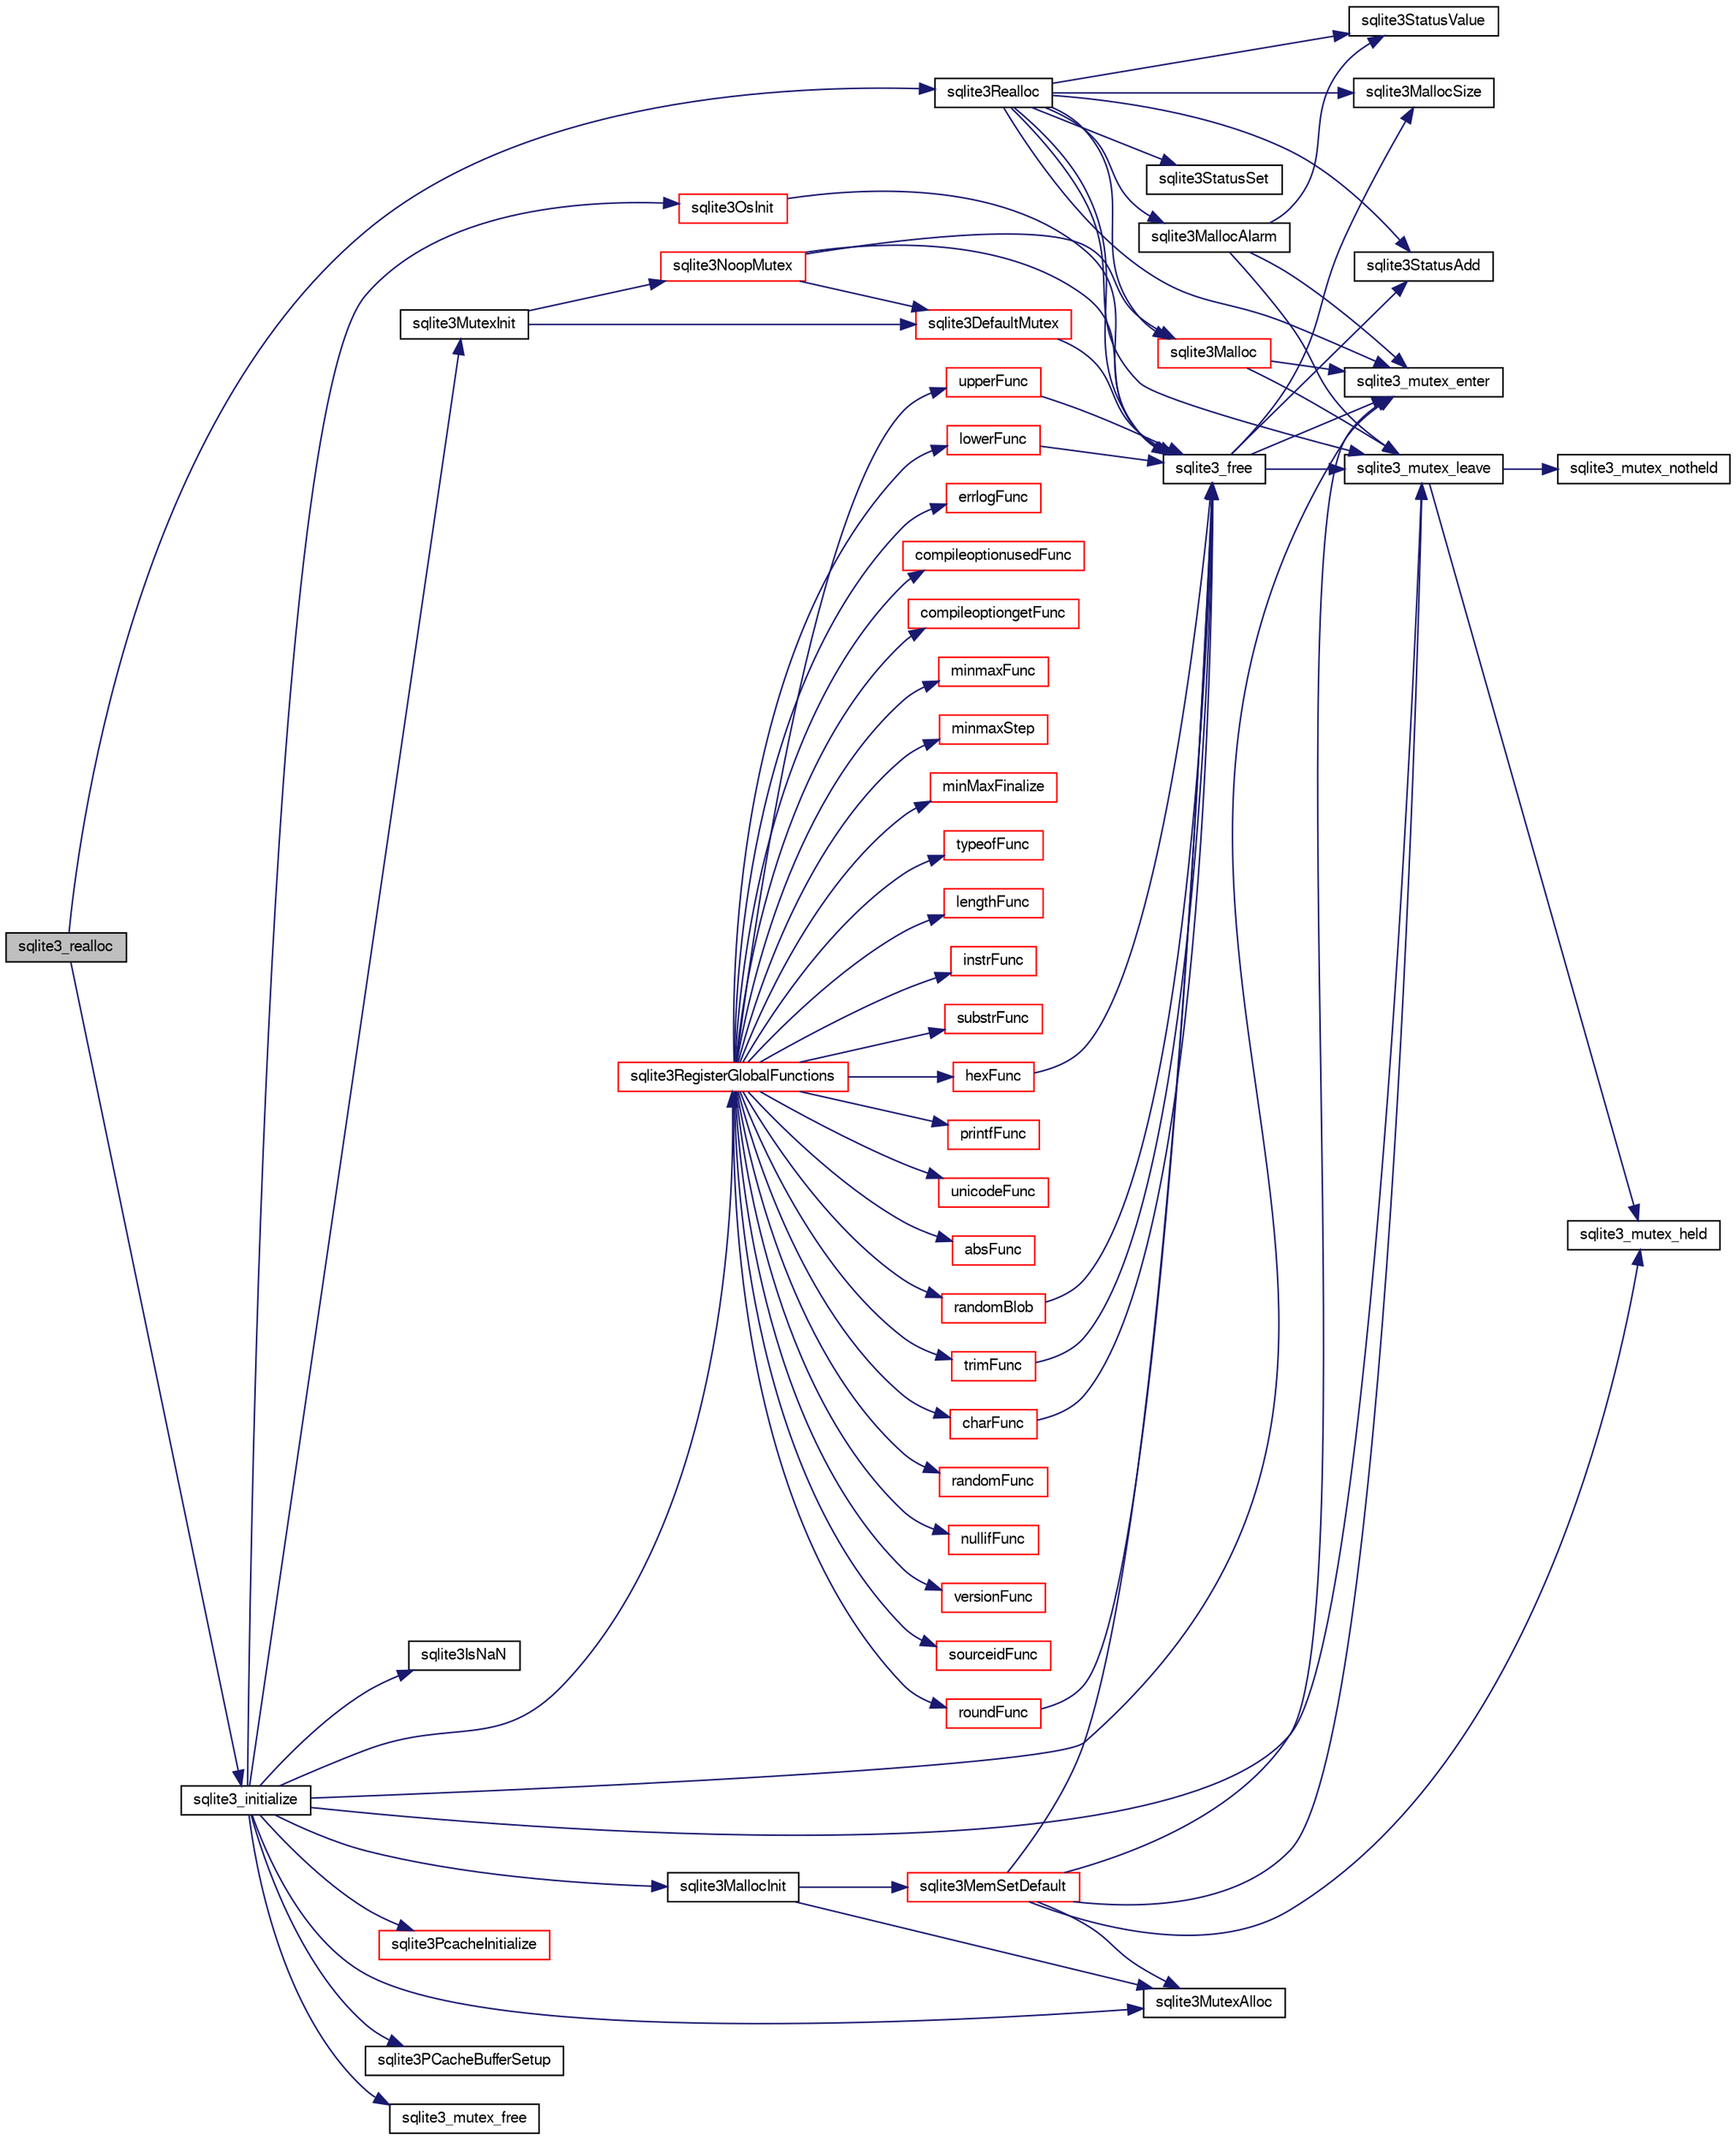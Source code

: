 digraph "sqlite3_realloc"
{
  edge [fontname="FreeSans",fontsize="10",labelfontname="FreeSans",labelfontsize="10"];
  node [fontname="FreeSans",fontsize="10",shape=record];
  rankdir="LR";
  Node362280 [label="sqlite3_realloc",height=0.2,width=0.4,color="black", fillcolor="grey75", style="filled", fontcolor="black"];
  Node362280 -> Node362281 [color="midnightblue",fontsize="10",style="solid",fontname="FreeSans"];
  Node362281 [label="sqlite3_initialize",height=0.2,width=0.4,color="black", fillcolor="white", style="filled",URL="$sqlite3_8c.html#ab0c0ee2d5d4cf8b28e9572296a8861df"];
  Node362281 -> Node362282 [color="midnightblue",fontsize="10",style="solid",fontname="FreeSans"];
  Node362282 [label="sqlite3MutexInit",height=0.2,width=0.4,color="black", fillcolor="white", style="filled",URL="$sqlite3_8c.html#a7906afcdd1cdb3d0007eb932398a1158"];
  Node362282 -> Node362283 [color="midnightblue",fontsize="10",style="solid",fontname="FreeSans"];
  Node362283 [label="sqlite3DefaultMutex",height=0.2,width=0.4,color="red", fillcolor="white", style="filled",URL="$sqlite3_8c.html#ac895a71e325f9b2f9b862f737c17aca8"];
  Node362283 -> Node362300 [color="midnightblue",fontsize="10",style="solid",fontname="FreeSans"];
  Node362300 [label="sqlite3_free",height=0.2,width=0.4,color="black", fillcolor="white", style="filled",URL="$sqlite3_8c.html#a6552349e36a8a691af5487999ab09519"];
  Node362300 -> Node362289 [color="midnightblue",fontsize="10",style="solid",fontname="FreeSans"];
  Node362289 [label="sqlite3_mutex_enter",height=0.2,width=0.4,color="black", fillcolor="white", style="filled",URL="$sqlite3_8c.html#a1c12cde690bd89f104de5cbad12a6bf5"];
  Node362300 -> Node362298 [color="midnightblue",fontsize="10",style="solid",fontname="FreeSans"];
  Node362298 [label="sqlite3StatusAdd",height=0.2,width=0.4,color="black", fillcolor="white", style="filled",URL="$sqlite3_8c.html#afa029f93586aeab4cc85360905dae9cd"];
  Node362300 -> Node362297 [color="midnightblue",fontsize="10",style="solid",fontname="FreeSans"];
  Node362297 [label="sqlite3MallocSize",height=0.2,width=0.4,color="black", fillcolor="white", style="filled",URL="$sqlite3_8c.html#acf5d2a5f35270bafb050bd2def576955"];
  Node362300 -> Node362295 [color="midnightblue",fontsize="10",style="solid",fontname="FreeSans"];
  Node362295 [label="sqlite3_mutex_leave",height=0.2,width=0.4,color="black", fillcolor="white", style="filled",URL="$sqlite3_8c.html#a5838d235601dbd3c1fa993555c6bcc93"];
  Node362295 -> Node362291 [color="midnightblue",fontsize="10",style="solid",fontname="FreeSans"];
  Node362291 [label="sqlite3_mutex_held",height=0.2,width=0.4,color="black", fillcolor="white", style="filled",URL="$sqlite3_8c.html#acf77da68932b6bc163c5e68547ecc3e7"];
  Node362295 -> Node362296 [color="midnightblue",fontsize="10",style="solid",fontname="FreeSans"];
  Node362296 [label="sqlite3_mutex_notheld",height=0.2,width=0.4,color="black", fillcolor="white", style="filled",URL="$sqlite3_8c.html#a83967c837c1c000d3b5adcfaa688f5dc"];
  Node362282 -> Node362304 [color="midnightblue",fontsize="10",style="solid",fontname="FreeSans"];
  Node362304 [label="sqlite3NoopMutex",height=0.2,width=0.4,color="red", fillcolor="white", style="filled",URL="$sqlite3_8c.html#a09742cde9ef371d94f8201d2cdb543e4"];
  Node362304 -> Node362288 [color="midnightblue",fontsize="10",style="solid",fontname="FreeSans"];
  Node362288 [label="sqlite3Malloc",height=0.2,width=0.4,color="red", fillcolor="white", style="filled",URL="$sqlite3_8c.html#a361a2eaa846b1885f123abe46f5d8b2b"];
  Node362288 -> Node362289 [color="midnightblue",fontsize="10",style="solid",fontname="FreeSans"];
  Node362288 -> Node362295 [color="midnightblue",fontsize="10",style="solid",fontname="FreeSans"];
  Node362304 -> Node362300 [color="midnightblue",fontsize="10",style="solid",fontname="FreeSans"];
  Node362304 -> Node362283 [color="midnightblue",fontsize="10",style="solid",fontname="FreeSans"];
  Node362281 -> Node362312 [color="midnightblue",fontsize="10",style="solid",fontname="FreeSans"];
  Node362312 [label="sqlite3MutexAlloc",height=0.2,width=0.4,color="black", fillcolor="white", style="filled",URL="$sqlite3_8c.html#a0e3f432ee581f6876b590e7ad7e84e19"];
  Node362281 -> Node362289 [color="midnightblue",fontsize="10",style="solid",fontname="FreeSans"];
  Node362281 -> Node362313 [color="midnightblue",fontsize="10",style="solid",fontname="FreeSans"];
  Node362313 [label="sqlite3MallocInit",height=0.2,width=0.4,color="black", fillcolor="white", style="filled",URL="$sqlite3_8c.html#a9e06f9e7cad0d83ce80ab493c9533552"];
  Node362313 -> Node362314 [color="midnightblue",fontsize="10",style="solid",fontname="FreeSans"];
  Node362314 [label="sqlite3MemSetDefault",height=0.2,width=0.4,color="red", fillcolor="white", style="filled",URL="$sqlite3_8c.html#a162fbfd727e92c5f8f72625b5ff62549"];
  Node362314 -> Node362312 [color="midnightblue",fontsize="10",style="solid",fontname="FreeSans"];
  Node362314 -> Node362289 [color="midnightblue",fontsize="10",style="solid",fontname="FreeSans"];
  Node362314 -> Node362295 [color="midnightblue",fontsize="10",style="solid",fontname="FreeSans"];
  Node362314 -> Node362291 [color="midnightblue",fontsize="10",style="solid",fontname="FreeSans"];
  Node362314 -> Node362300 [color="midnightblue",fontsize="10",style="solid",fontname="FreeSans"];
  Node362313 -> Node362312 [color="midnightblue",fontsize="10",style="solid",fontname="FreeSans"];
  Node362281 -> Node362295 [color="midnightblue",fontsize="10",style="solid",fontname="FreeSans"];
  Node362281 -> Node362407 [color="midnightblue",fontsize="10",style="solid",fontname="FreeSans"];
  Node362407 [label="sqlite3RegisterGlobalFunctions",height=0.2,width=0.4,color="red", fillcolor="white", style="filled",URL="$sqlite3_8c.html#a9f75bd111010f29e1b8d74344473c4ec"];
  Node362407 -> Node362408 [color="midnightblue",fontsize="10",style="solid",fontname="FreeSans"];
  Node362408 [label="trimFunc",height=0.2,width=0.4,color="red", fillcolor="white", style="filled",URL="$sqlite3_8c.html#afad56dbe7f08139a630156e644b14704"];
  Node362408 -> Node362300 [color="midnightblue",fontsize="10",style="solid",fontname="FreeSans"];
  Node362407 -> Node362421 [color="midnightblue",fontsize="10",style="solid",fontname="FreeSans"];
  Node362421 [label="minmaxFunc",height=0.2,width=0.4,color="red", fillcolor="white", style="filled",URL="$sqlite3_8c.html#a4d00f48b948fd73cb70bcfd1efc0bfb0"];
  Node362407 -> Node362430 [color="midnightblue",fontsize="10",style="solid",fontname="FreeSans"];
  Node362430 [label="minmaxStep",height=0.2,width=0.4,color="red", fillcolor="white", style="filled",URL="$sqlite3_8c.html#a5b4c0da0f3b61d7ff25ebd30aa22cca4"];
  Node362407 -> Node362434 [color="midnightblue",fontsize="10",style="solid",fontname="FreeSans"];
  Node362434 [label="minMaxFinalize",height=0.2,width=0.4,color="red", fillcolor="white", style="filled",URL="$sqlite3_8c.html#a0439dd90934a2dee93517c50884d5924"];
  Node362407 -> Node362435 [color="midnightblue",fontsize="10",style="solid",fontname="FreeSans"];
  Node362435 [label="typeofFunc",height=0.2,width=0.4,color="red", fillcolor="white", style="filled",URL="$sqlite3_8c.html#aba6c564ff0d6b017de448469d0fb243f"];
  Node362407 -> Node362436 [color="midnightblue",fontsize="10",style="solid",fontname="FreeSans"];
  Node362436 [label="lengthFunc",height=0.2,width=0.4,color="red", fillcolor="white", style="filled",URL="$sqlite3_8c.html#affdabf006c37c26a1c3e325badb83546"];
  Node362407 -> Node362441 [color="midnightblue",fontsize="10",style="solid",fontname="FreeSans"];
  Node362441 [label="instrFunc",height=0.2,width=0.4,color="red", fillcolor="white", style="filled",URL="$sqlite3_8c.html#a8f86ca540b92ac28aaefaa126170cf8c"];
  Node362407 -> Node362443 [color="midnightblue",fontsize="10",style="solid",fontname="FreeSans"];
  Node362443 [label="substrFunc",height=0.2,width=0.4,color="red", fillcolor="white", style="filled",URL="$sqlite3_8c.html#a8a8739d9af5589338113371e440b2734"];
  Node362407 -> Node362448 [color="midnightblue",fontsize="10",style="solid",fontname="FreeSans"];
  Node362448 [label="printfFunc",height=0.2,width=0.4,color="red", fillcolor="white", style="filled",URL="$sqlite3_8c.html#a80ca21d434c7c5b6668bee721331dda8"];
  Node362407 -> Node362450 [color="midnightblue",fontsize="10",style="solid",fontname="FreeSans"];
  Node362450 [label="unicodeFunc",height=0.2,width=0.4,color="red", fillcolor="white", style="filled",URL="$sqlite3_8c.html#a1d3d012cbe2276d8d713be80884db355"];
  Node362407 -> Node362452 [color="midnightblue",fontsize="10",style="solid",fontname="FreeSans"];
  Node362452 [label="charFunc",height=0.2,width=0.4,color="red", fillcolor="white", style="filled",URL="$sqlite3_8c.html#ab9b72ce47fcea3c3b92e816435a0fd91"];
  Node362452 -> Node362300 [color="midnightblue",fontsize="10",style="solid",fontname="FreeSans"];
  Node362407 -> Node362453 [color="midnightblue",fontsize="10",style="solid",fontname="FreeSans"];
  Node362453 [label="absFunc",height=0.2,width=0.4,color="red", fillcolor="white", style="filled",URL="$sqlite3_8c.html#af271994a34f441432d50d7095e0ed23d"];
  Node362407 -> Node362458 [color="midnightblue",fontsize="10",style="solid",fontname="FreeSans"];
  Node362458 [label="roundFunc",height=0.2,width=0.4,color="red", fillcolor="white", style="filled",URL="$sqlite3_8c.html#a8c444ba254edc27891111b76e7ba85e7"];
  Node362458 -> Node362300 [color="midnightblue",fontsize="10",style="solid",fontname="FreeSans"];
  Node362407 -> Node362461 [color="midnightblue",fontsize="10",style="solid",fontname="FreeSans"];
  Node362461 [label="upperFunc",height=0.2,width=0.4,color="red", fillcolor="white", style="filled",URL="$sqlite3_8c.html#a8f26e491f9fd893cdb476c577f39f260"];
  Node362461 -> Node362300 [color="midnightblue",fontsize="10",style="solid",fontname="FreeSans"];
  Node362407 -> Node362462 [color="midnightblue",fontsize="10",style="solid",fontname="FreeSans"];
  Node362462 [label="lowerFunc",height=0.2,width=0.4,color="red", fillcolor="white", style="filled",URL="$sqlite3_8c.html#a37a07e2d7c0cb4c521e9c334596c89a7"];
  Node362462 -> Node362300 [color="midnightblue",fontsize="10",style="solid",fontname="FreeSans"];
  Node362407 -> Node362463 [color="midnightblue",fontsize="10",style="solid",fontname="FreeSans"];
  Node362463 [label="hexFunc",height=0.2,width=0.4,color="red", fillcolor="white", style="filled",URL="$sqlite3_8c.html#a2e2cd151b75b794723d7c4f30fe57c8b"];
  Node362463 -> Node362300 [color="midnightblue",fontsize="10",style="solid",fontname="FreeSans"];
  Node362407 -> Node362464 [color="midnightblue",fontsize="10",style="solid",fontname="FreeSans"];
  Node362464 [label="randomFunc",height=0.2,width=0.4,color="red", fillcolor="white", style="filled",URL="$sqlite3_8c.html#a77905d2b2e1b154cf082f061cfa057dd"];
  Node362407 -> Node362468 [color="midnightblue",fontsize="10",style="solid",fontname="FreeSans"];
  Node362468 [label="randomBlob",height=0.2,width=0.4,color="red", fillcolor="white", style="filled",URL="$sqlite3_8c.html#a2b058708f7f26feb80fce84c3e375d64"];
  Node362468 -> Node362300 [color="midnightblue",fontsize="10",style="solid",fontname="FreeSans"];
  Node362407 -> Node362470 [color="midnightblue",fontsize="10",style="solid",fontname="FreeSans"];
  Node362470 [label="nullifFunc",height=0.2,width=0.4,color="red", fillcolor="white", style="filled",URL="$sqlite3_8c.html#aa677b6612cd4e6630438b729f56cd3e6"];
  Node362407 -> Node362471 [color="midnightblue",fontsize="10",style="solid",fontname="FreeSans"];
  Node362471 [label="versionFunc",height=0.2,width=0.4,color="red", fillcolor="white", style="filled",URL="$sqlite3_8c.html#a258a294d68fbf7c6ba528921b2a721bc"];
  Node362407 -> Node362473 [color="midnightblue",fontsize="10",style="solid",fontname="FreeSans"];
  Node362473 [label="sourceidFunc",height=0.2,width=0.4,color="red", fillcolor="white", style="filled",URL="$sqlite3_8c.html#a3ff22be898cc17c2a45a7fa605892c4a"];
  Node362407 -> Node362475 [color="midnightblue",fontsize="10",style="solid",fontname="FreeSans"];
  Node362475 [label="errlogFunc",height=0.2,width=0.4,color="red", fillcolor="white", style="filled",URL="$sqlite3_8c.html#a56d5c8e1f0a43e4c9f8864c27065393f"];
  Node362407 -> Node362476 [color="midnightblue",fontsize="10",style="solid",fontname="FreeSans"];
  Node362476 [label="compileoptionusedFunc",height=0.2,width=0.4,color="red", fillcolor="white", style="filled",URL="$sqlite3_8c.html#ab8caa7140383f5e738f29c859232145f"];
  Node362407 -> Node362479 [color="midnightblue",fontsize="10",style="solid",fontname="FreeSans"];
  Node362479 [label="compileoptiongetFunc",height=0.2,width=0.4,color="red", fillcolor="white", style="filled",URL="$sqlite3_8c.html#a9221f1bc427c499f548f1e50ad1033b0"];
  Node362281 -> Node362555 [color="midnightblue",fontsize="10",style="solid",fontname="FreeSans"];
  Node362555 [label="sqlite3PcacheInitialize",height=0.2,width=0.4,color="red", fillcolor="white", style="filled",URL="$sqlite3_8c.html#a2902c61ddc88bea002c4d69fe4052b1f"];
  Node362281 -> Node362556 [color="midnightblue",fontsize="10",style="solid",fontname="FreeSans"];
  Node362556 [label="sqlite3OsInit",height=0.2,width=0.4,color="red", fillcolor="white", style="filled",URL="$sqlite3_8c.html#afeaa886fe1ca086a30fd278b1d069762"];
  Node362556 -> Node362300 [color="midnightblue",fontsize="10",style="solid",fontname="FreeSans"];
  Node362281 -> Node362560 [color="midnightblue",fontsize="10",style="solid",fontname="FreeSans"];
  Node362560 [label="sqlite3PCacheBufferSetup",height=0.2,width=0.4,color="black", fillcolor="white", style="filled",URL="$sqlite3_8c.html#ad18a1eebefdfbc4254f473f7b0101937"];
  Node362281 -> Node362561 [color="midnightblue",fontsize="10",style="solid",fontname="FreeSans"];
  Node362561 [label="sqlite3_mutex_free",height=0.2,width=0.4,color="black", fillcolor="white", style="filled",URL="$sqlite3_8c.html#a2db2e72e08f6873afa9c61b0ec726fec"];
  Node362281 -> Node362343 [color="midnightblue",fontsize="10",style="solid",fontname="FreeSans"];
  Node362343 [label="sqlite3IsNaN",height=0.2,width=0.4,color="black", fillcolor="white", style="filled",URL="$sqlite3_8c.html#aed4d78203877c3486765ccbc7feebb50"];
  Node362280 -> Node362332 [color="midnightblue",fontsize="10",style="solid",fontname="FreeSans"];
  Node362332 [label="sqlite3Realloc",height=0.2,width=0.4,color="black", fillcolor="white", style="filled",URL="$sqlite3_8c.html#ad53aefdfc088f622e23ffe838201fe22"];
  Node362332 -> Node362288 [color="midnightblue",fontsize="10",style="solid",fontname="FreeSans"];
  Node362332 -> Node362300 [color="midnightblue",fontsize="10",style="solid",fontname="FreeSans"];
  Node362332 -> Node362297 [color="midnightblue",fontsize="10",style="solid",fontname="FreeSans"];
  Node362332 -> Node362289 [color="midnightblue",fontsize="10",style="solid",fontname="FreeSans"];
  Node362332 -> Node362292 [color="midnightblue",fontsize="10",style="solid",fontname="FreeSans"];
  Node362292 [label="sqlite3StatusSet",height=0.2,width=0.4,color="black", fillcolor="white", style="filled",URL="$sqlite3_8c.html#afec7586c01fcb5ea17dc9d7725a589d9"];
  Node362332 -> Node362293 [color="midnightblue",fontsize="10",style="solid",fontname="FreeSans"];
  Node362293 [label="sqlite3StatusValue",height=0.2,width=0.4,color="black", fillcolor="white", style="filled",URL="$sqlite3_8c.html#a30b8ac296c6e200c1fa57708d52c6ef6"];
  Node362332 -> Node362294 [color="midnightblue",fontsize="10",style="solid",fontname="FreeSans"];
  Node362294 [label="sqlite3MallocAlarm",height=0.2,width=0.4,color="black", fillcolor="white", style="filled",URL="$sqlite3_8c.html#ada66988e8471d1198f3219c062377508"];
  Node362294 -> Node362293 [color="midnightblue",fontsize="10",style="solid",fontname="FreeSans"];
  Node362294 -> Node362295 [color="midnightblue",fontsize="10",style="solid",fontname="FreeSans"];
  Node362294 -> Node362289 [color="midnightblue",fontsize="10",style="solid",fontname="FreeSans"];
  Node362332 -> Node362298 [color="midnightblue",fontsize="10",style="solid",fontname="FreeSans"];
  Node362332 -> Node362295 [color="midnightblue",fontsize="10",style="solid",fontname="FreeSans"];
}
